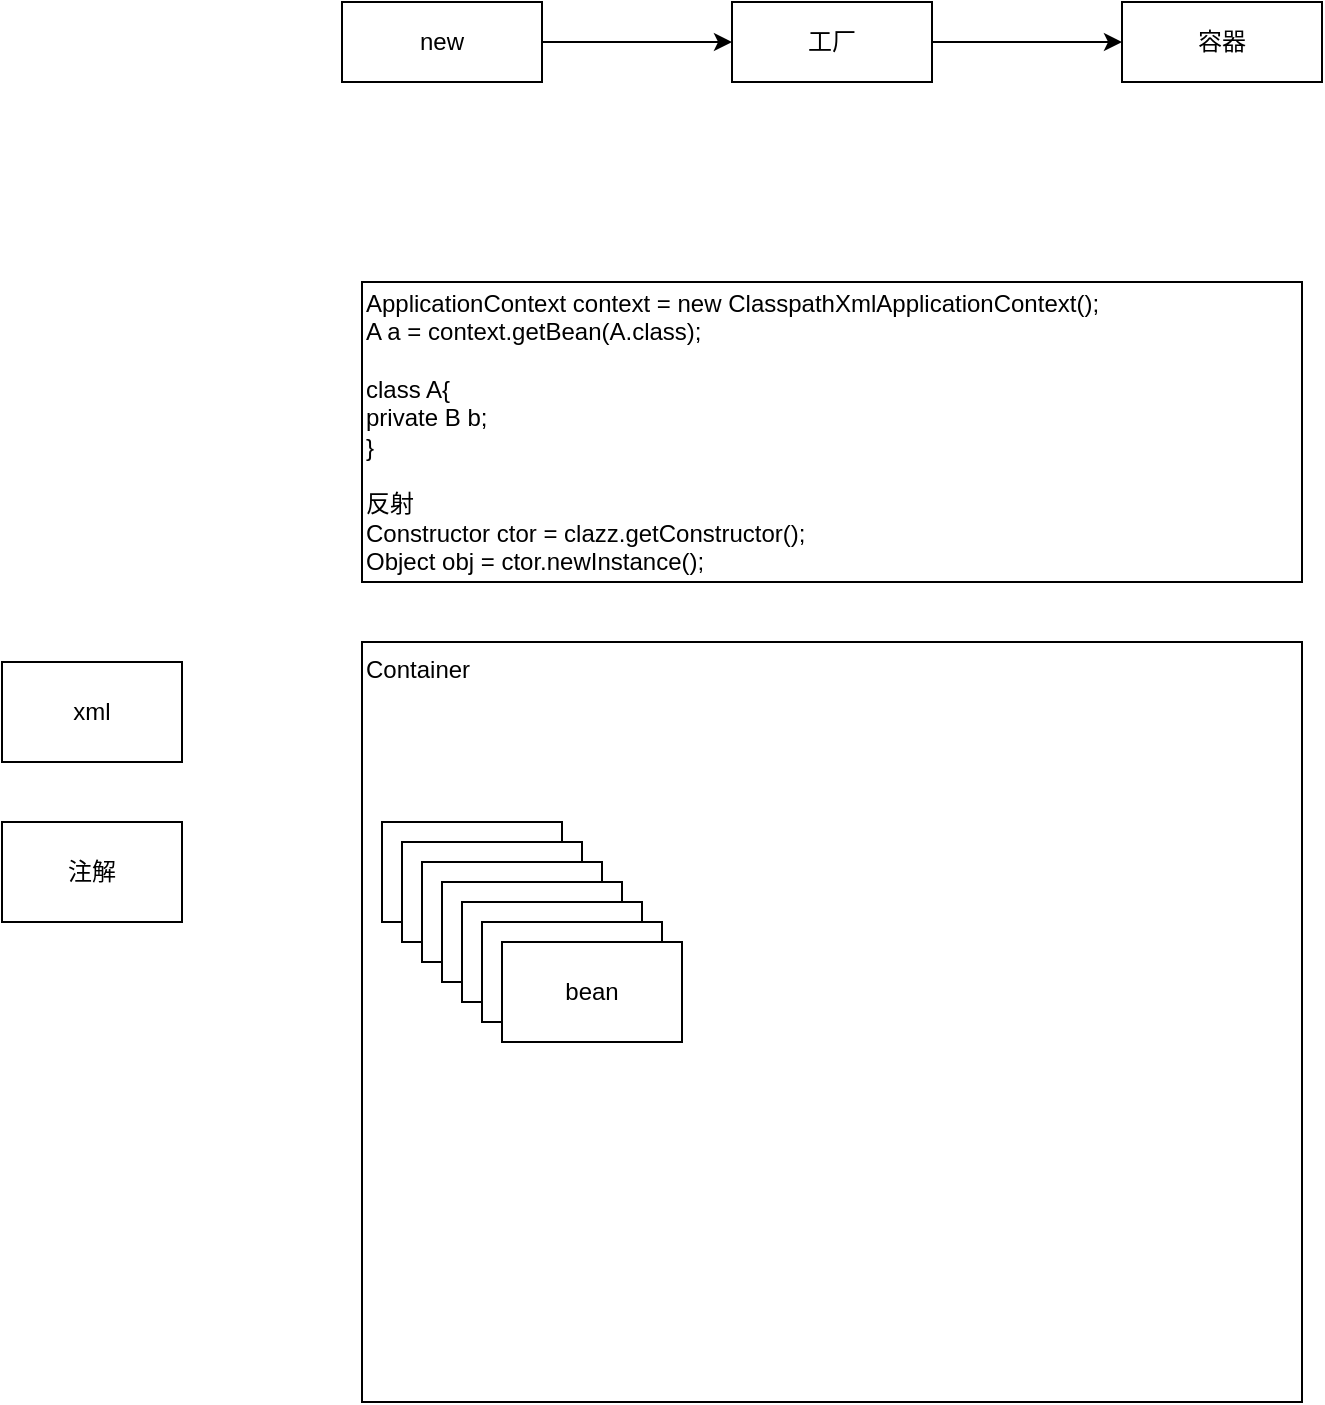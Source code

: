 <mxfile version="16.4.6" type="github">
  <diagram id="aaZpISaqm3DU9y9zQW4K" name="第 1 页">
    <mxGraphModel dx="930" dy="1851" grid="1" gridSize="10" guides="1" tooltips="1" connect="1" arrows="1" fold="1" page="1" pageScale="1" pageWidth="827" pageHeight="1169" math="0" shadow="0">
      <root>
        <mxCell id="0" />
        <mxCell id="1" parent="0" />
        <mxCell id="fxZ9rcemB220ZJ2YS55v-1" value="xml" style="rounded=0;whiteSpace=wrap;html=1;" vertex="1" parent="1">
          <mxGeometry x="70" y="240" width="90" height="50" as="geometry" />
        </mxCell>
        <mxCell id="fxZ9rcemB220ZJ2YS55v-3" value="注解" style="rounded=0;whiteSpace=wrap;html=1;" vertex="1" parent="1">
          <mxGeometry x="70" y="320" width="90" height="50" as="geometry" />
        </mxCell>
        <mxCell id="fxZ9rcemB220ZJ2YS55v-4" value="Container" style="rounded=0;whiteSpace=wrap;html=1;align=left;verticalAlign=top;" vertex="1" parent="1">
          <mxGeometry x="250" y="230" width="470" height="380" as="geometry" />
        </mxCell>
        <mxCell id="fxZ9rcemB220ZJ2YS55v-5" value="bean" style="rounded=0;whiteSpace=wrap;html=1;" vertex="1" parent="1">
          <mxGeometry x="260" y="320" width="90" height="50" as="geometry" />
        </mxCell>
        <mxCell id="fxZ9rcemB220ZJ2YS55v-6" value="bean" style="rounded=0;whiteSpace=wrap;html=1;" vertex="1" parent="1">
          <mxGeometry x="270" y="330" width="90" height="50" as="geometry" />
        </mxCell>
        <mxCell id="fxZ9rcemB220ZJ2YS55v-7" value="bean" style="rounded=0;whiteSpace=wrap;html=1;" vertex="1" parent="1">
          <mxGeometry x="280" y="340" width="90" height="50" as="geometry" />
        </mxCell>
        <mxCell id="fxZ9rcemB220ZJ2YS55v-8" value="bean" style="rounded=0;whiteSpace=wrap;html=1;" vertex="1" parent="1">
          <mxGeometry x="290" y="350" width="90" height="50" as="geometry" />
        </mxCell>
        <mxCell id="fxZ9rcemB220ZJ2YS55v-9" value="bean" style="rounded=0;whiteSpace=wrap;html=1;" vertex="1" parent="1">
          <mxGeometry x="300" y="360" width="90" height="50" as="geometry" />
        </mxCell>
        <mxCell id="fxZ9rcemB220ZJ2YS55v-10" value="bean" style="rounded=0;whiteSpace=wrap;html=1;" vertex="1" parent="1">
          <mxGeometry x="310" y="370" width="90" height="50" as="geometry" />
        </mxCell>
        <mxCell id="fxZ9rcemB220ZJ2YS55v-11" value="bean" style="rounded=0;whiteSpace=wrap;html=1;" vertex="1" parent="1">
          <mxGeometry x="320" y="380" width="90" height="50" as="geometry" />
        </mxCell>
        <mxCell id="fxZ9rcemB220ZJ2YS55v-12" value="&lt;div&gt;ApplicationContext context = new ClasspathXmlApplicationContext();&lt;/div&gt;&lt;div&gt;A a = context.getBean(A.class);&lt;/div&gt;&lt;div&gt;&lt;br&gt;&lt;/div&gt;&lt;div&gt;class A{&lt;/div&gt;&lt;div&gt;&lt;span&gt;	&lt;/span&gt;private B b;&lt;/div&gt;&lt;div&gt;}&lt;/div&gt;&lt;div&gt;&lt;br&gt;&lt;/div&gt;&lt;div&gt;反射&lt;/div&gt;&lt;div&gt;Constructor ctor = clazz.getConstructor();&lt;/div&gt;&lt;div&gt;Object obj = ctor.newInstance();&lt;/div&gt;" style="rounded=0;whiteSpace=wrap;html=1;align=left;" vertex="1" parent="1">
          <mxGeometry x="250" y="50" width="470" height="150" as="geometry" />
        </mxCell>
        <mxCell id="fxZ9rcemB220ZJ2YS55v-16" style="edgeStyle=orthogonalEdgeStyle;rounded=0;orthogonalLoop=1;jettySize=auto;html=1;exitX=1;exitY=0.5;exitDx=0;exitDy=0;entryX=0;entryY=0.5;entryDx=0;entryDy=0;" edge="1" parent="1" source="fxZ9rcemB220ZJ2YS55v-13" target="fxZ9rcemB220ZJ2YS55v-14">
          <mxGeometry relative="1" as="geometry" />
        </mxCell>
        <mxCell id="fxZ9rcemB220ZJ2YS55v-13" value="new" style="rounded=0;whiteSpace=wrap;html=1;" vertex="1" parent="1">
          <mxGeometry x="240" y="-90" width="100" height="40" as="geometry" />
        </mxCell>
        <mxCell id="fxZ9rcemB220ZJ2YS55v-17" style="edgeStyle=orthogonalEdgeStyle;rounded=0;orthogonalLoop=1;jettySize=auto;html=1;exitX=1;exitY=0.5;exitDx=0;exitDy=0;entryX=0;entryY=0.5;entryDx=0;entryDy=0;" edge="1" parent="1" source="fxZ9rcemB220ZJ2YS55v-14" target="fxZ9rcemB220ZJ2YS55v-15">
          <mxGeometry relative="1" as="geometry" />
        </mxCell>
        <mxCell id="fxZ9rcemB220ZJ2YS55v-14" value="工厂" style="rounded=0;whiteSpace=wrap;html=1;" vertex="1" parent="1">
          <mxGeometry x="435" y="-90" width="100" height="40" as="geometry" />
        </mxCell>
        <mxCell id="fxZ9rcemB220ZJ2YS55v-15" value="容器" style="rounded=0;whiteSpace=wrap;html=1;" vertex="1" parent="1">
          <mxGeometry x="630" y="-90" width="100" height="40" as="geometry" />
        </mxCell>
      </root>
    </mxGraphModel>
  </diagram>
</mxfile>
